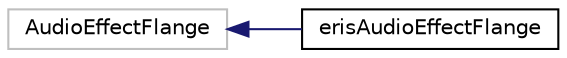 digraph "Graphical Class Hierarchy"
{
 // LATEX_PDF_SIZE
  edge [fontname="Helvetica",fontsize="10",labelfontname="Helvetica",labelfontsize="10"];
  node [fontname="Helvetica",fontsize="10",shape=record];
  rankdir="LR";
  Node277 [label="AudioEffectFlange",height=0.2,width=0.4,color="grey75", fillcolor="white", style="filled",tooltip=" "];
  Node277 -> Node0 [dir="back",color="midnightblue",fontsize="10",style="solid",fontname="Helvetica"];
  Node0 [label="erisAudioEffectFlange",height=0.2,width=0.4,color="black", fillcolor="white", style="filled",URL="$classeris_audio_effect_flange.html",tooltip=" "];
}
